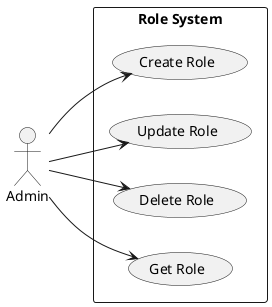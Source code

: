 @startuml RoleSubSystem

left to right direction

skinparam Monochrome true
skinparam Shadowing false
skinparam packageStyle rectangle

actor Admin

rectangle "Role System" {
    Admin --> (Create Role)
    Admin --> (Update Role)
    Admin --> (Delete Role)
    Admin --> (Get Role)
}

@enduml